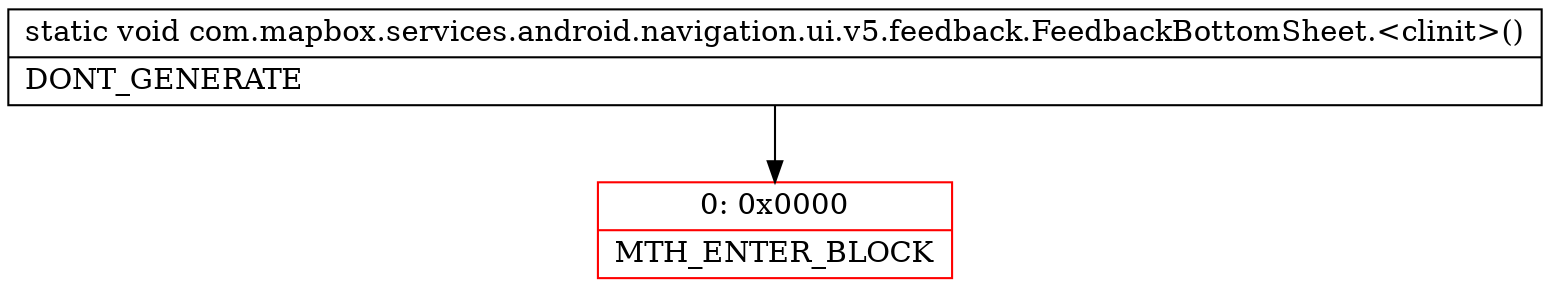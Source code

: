 digraph "CFG forcom.mapbox.services.android.navigation.ui.v5.feedback.FeedbackBottomSheet.\<clinit\>()V" {
subgraph cluster_Region_27934126 {
label = "R(0)";
node [shape=record,color=blue];
}
Node_0 [shape=record,color=red,label="{0\:\ 0x0000|MTH_ENTER_BLOCK\l}"];
MethodNode[shape=record,label="{static void com.mapbox.services.android.navigation.ui.v5.feedback.FeedbackBottomSheet.\<clinit\>()  | DONT_GENERATE\l}"];
MethodNode -> Node_0;
}

